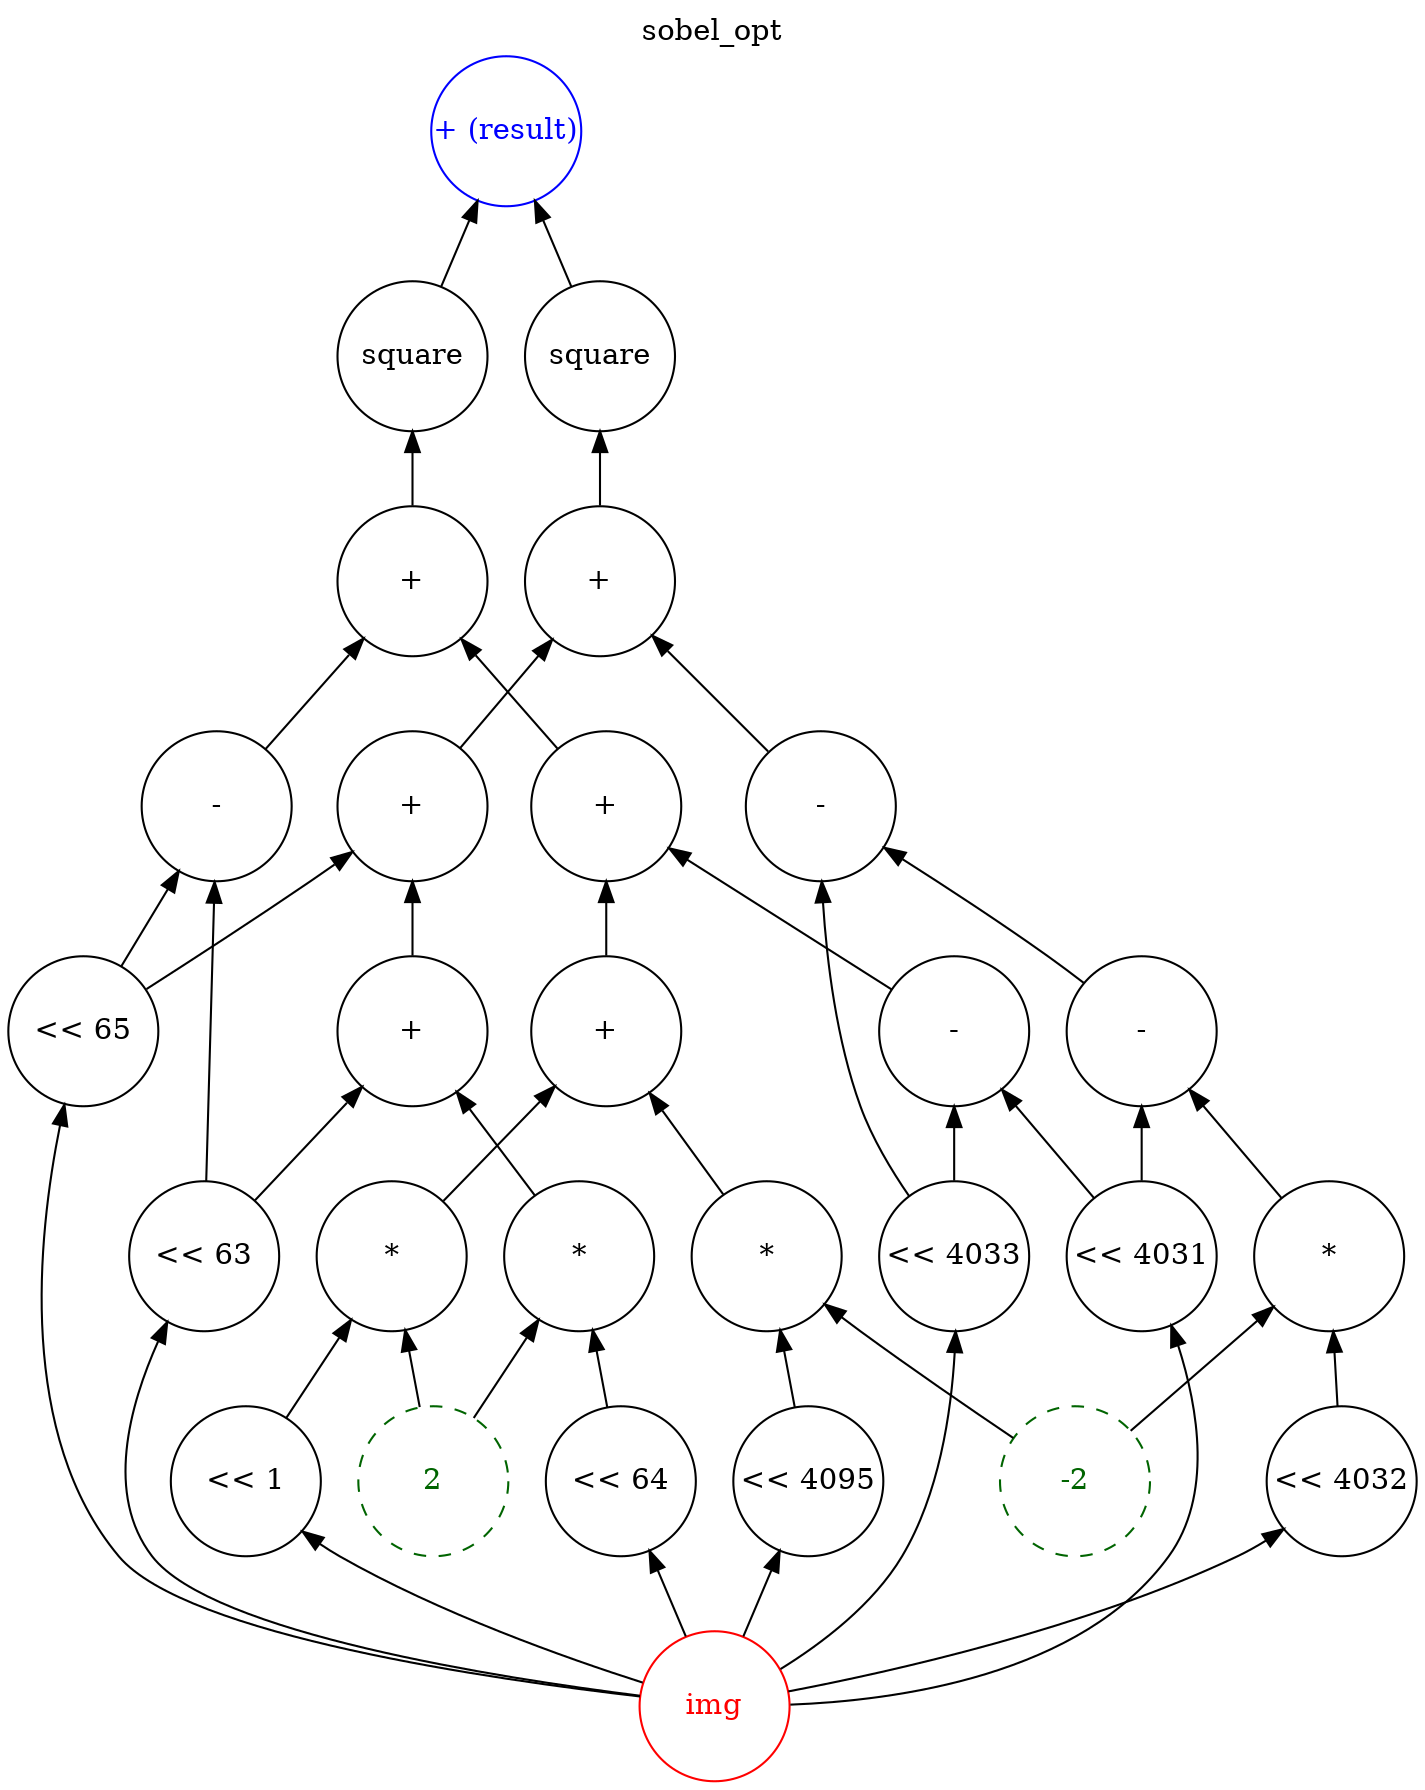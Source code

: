 digraph "sobel_opt" {
graph [label="sobel_opt" labelloc="t"]
node [shape=circle width=1 margin=0]
edge [dir=back]
91 [label="img" style=solid color=red fontcolor=red]
141 [label="<< 65" style=solid color=black fontcolor=black]
141 -> 91
139 [label="<< 63" style=solid color=black fontcolor=black]
139 -> 91
142 [label="-" style=solid color=black fontcolor=black]
142 -> 141
142 -> 139
105 [label="<< 4095" style=solid color=black fontcolor=black]
105 -> 91
104 [label="-2" style=dashed color=darkgreen fontcolor=darkgreen]
154 [label="*" style=solid color=black fontcolor=black]
154 -> 105
154 -> 104
110 [label="<< 1" style=solid color=black fontcolor=black]
110 -> 91
109 [label="2" style=dashed color=darkgreen fontcolor=darkgreen]
155 [label="*" style=solid color=black fontcolor=black]
155 -> 110
155 -> 109
112 [label="+" style=solid color=black fontcolor=black]
112 -> 154
112 -> 155
145 [label="<< 4033" style=solid color=black fontcolor=black]
145 -> 91
143 [label="<< 4031" style=solid color=black fontcolor=black]
143 -> 91
146 [label="-" style=solid color=black fontcolor=black]
146 -> 145
146 -> 143
152 [label="+" style=solid color=black fontcolor=black]
152 -> 112
152 -> 146
121 [label="+" style=solid color=black fontcolor=black]
121 -> 142
121 -> 152
147 [label="square" style=solid color=black fontcolor=black]
147 -> 121
93 [label="<< 64" style=solid color=black fontcolor=black]
93 -> 91
131 [label="*" style=solid color=black fontcolor=black]
131 -> 93
131 -> 109
153 [label="+" style=solid color=black fontcolor=black]
153 -> 131
153 -> 139
133 [label="+" style=solid color=black fontcolor=black]
133 -> 141
133 -> 153
92 [label="<< 4032" style=solid color=black fontcolor=black]
92 -> 91
122 [label="*" style=solid color=black fontcolor=black]
122 -> 92
122 -> 104
148 [label="-" style=solid color=black fontcolor=black]
148 -> 122
148 -> 143
150 [label="-" style=solid color=black fontcolor=black]
150 -> 148
150 -> 145
135 [label="+" style=solid color=black fontcolor=black]
135 -> 133
135 -> 150
151 [label="square" style=solid color=black fontcolor=black]
151 -> 135
138 [label="+ (result)" style=solid color=blue fontcolor=blue]
138 -> 147
138 -> 151
}
